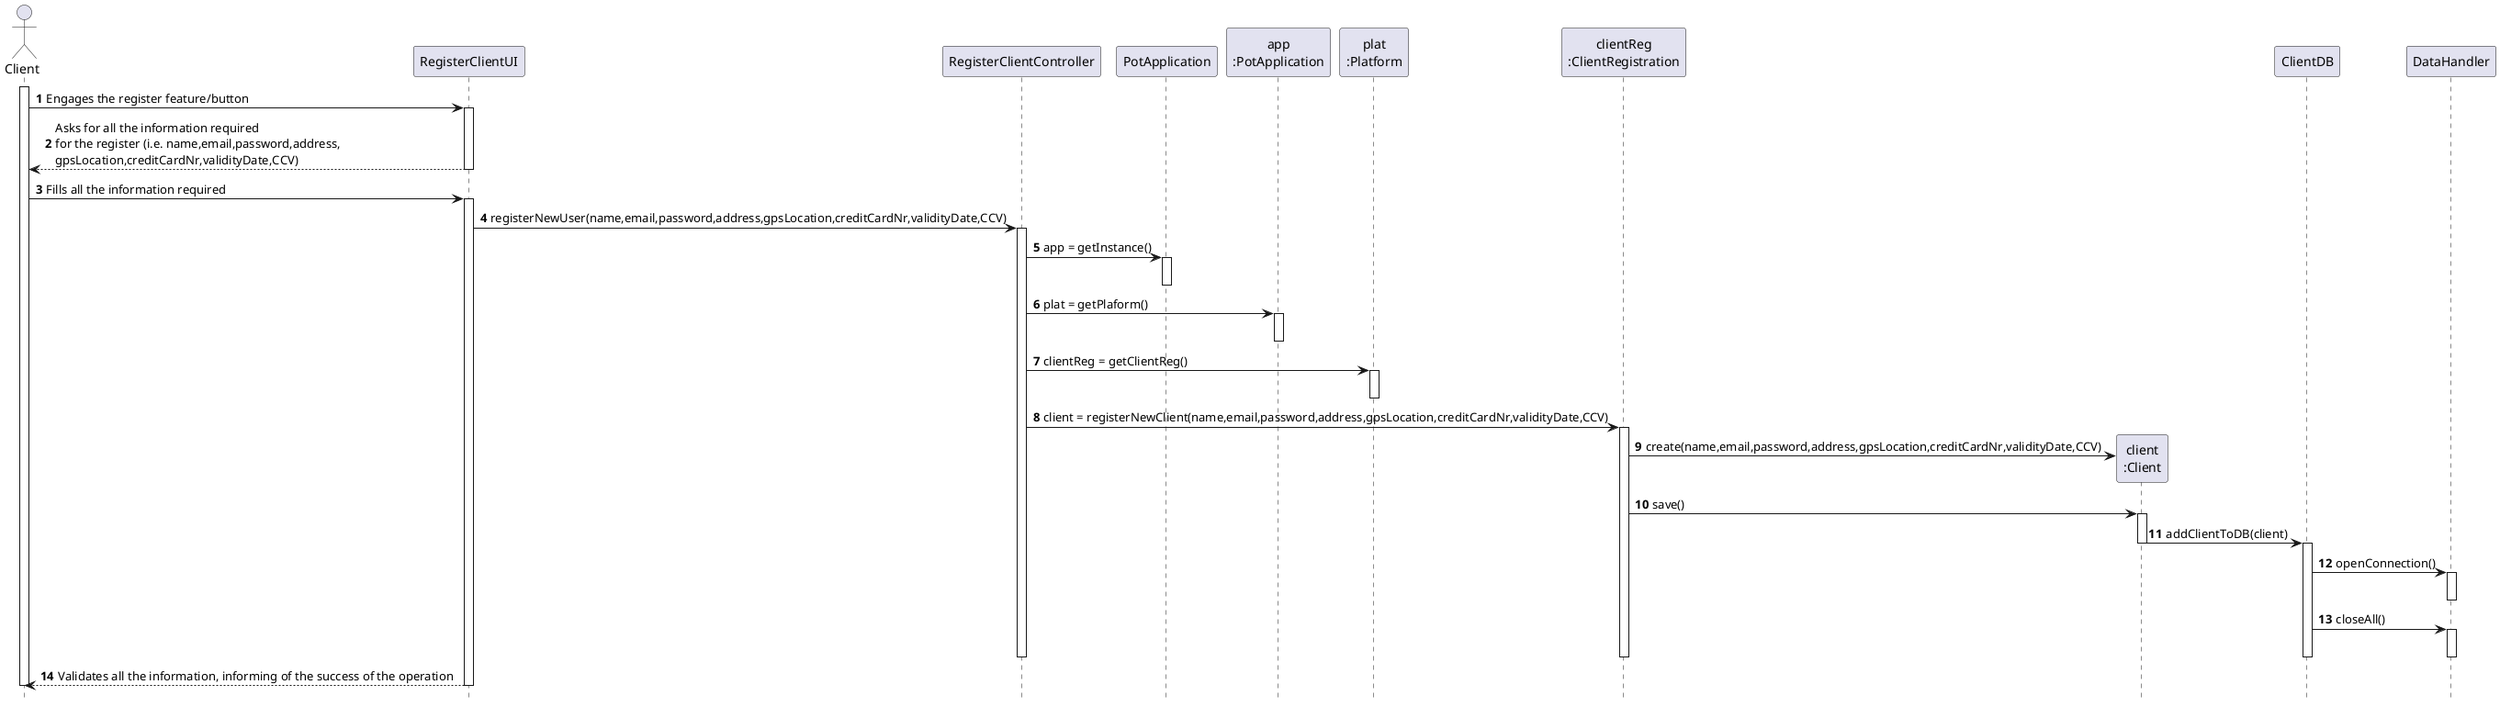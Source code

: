 @startuml
autonumber
hide footbox

actor "Client" as U

participant "RegisterClientUI" as UI
participant "RegisterClientController" as CTRL
participant "PotApplication" as _APP
participant "app\n:PotApplication" as APP
participant "plat\n:Platform" as PLAT
participant "clientReg\n:ClientRegistration" as UREG

participant "client\n:Client" as USER

participant "ClientDB" as DB
participant "DataHandler" as DH

activate U

U -> UI : Engages the register feature/button
activate UI

UI --> U : Asks for all the information required \nfor the register (i.e. name,email,password,address,\ngpsLocation,creditCardNr,validityDate,CCV)


deactivate UI
U -> UI : Fills all the information required
activate UI
UI -> CTRL : registerNewUser(name,email,password,address,gpsLocation,creditCardNr,validityDate,CCV)
activate CTRL
CTRL -> _APP: app = getInstance()
activate _APP
deactivate _APP

CTRL -> APP: plat = getPlaform()
activate APP
deactivate APP
CTRL -> PLAT : clientReg = getClientReg()
activate PLAT
deactivate PLAT

CTRL -> UREG : client = registerNewClient(name,email,password,address,gpsLocation,creditCardNr,validityDate,CCV)
activate UREG


UREG -> USER** : create(name,email,password,address,gpsLocation,creditCardNr,validityDate,CCV)







UREG -> USER : save()


activate USER

USER -> DB : addClientToDB(client)
deactivate USER
activate DB
DB -> DH : openConnection()
activate DH
deactivate DH
DB -> DH : closeAll()
activate DH
deactivate DH
deactivate DB
deactivate UREG



deactivate CTRL
UI --> U : Validates all the information, informing of the success of the operation
deactivate UI
deactivate U

@enduml